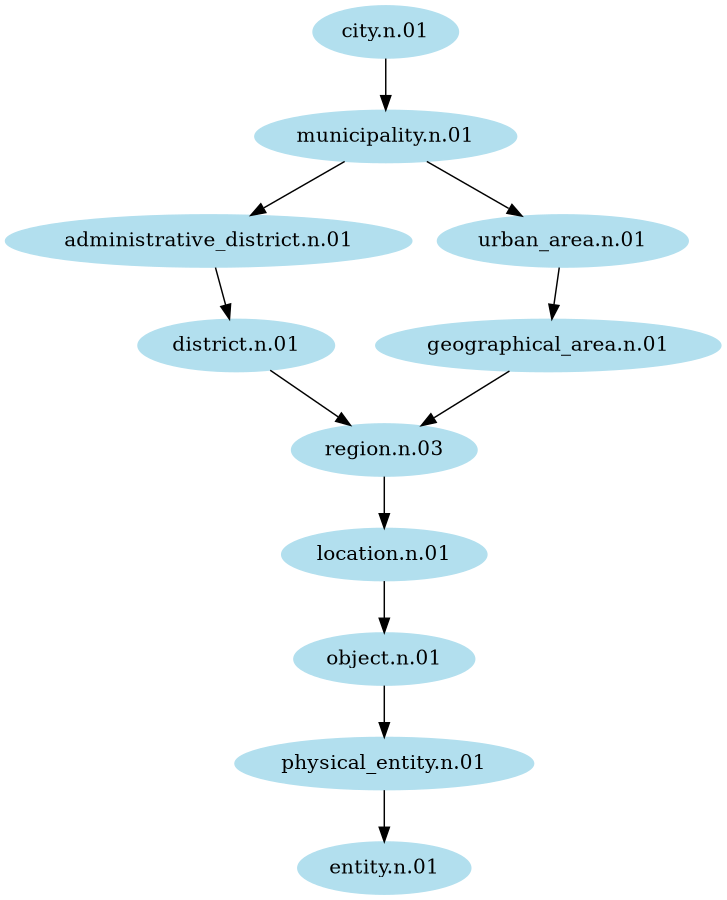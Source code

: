 digraph unix {
	node [color=lightblue2 style=filled]
	size="6,6"
	"city.n.01" -> "municipality.n.01"
	"municipality.n.01" -> "administrative_district.n.01"
	"administrative_district.n.01" -> "district.n.01"
	"district.n.01" -> "region.n.03"
	"region.n.03" -> "location.n.01"
	"location.n.01" -> "object.n.01"
	"object.n.01" -> "physical_entity.n.01"
	"physical_entity.n.01" -> "entity.n.01"
	"municipality.n.01" -> "urban_area.n.01"
	"urban_area.n.01" -> "geographical_area.n.01"
	"geographical_area.n.01" -> "region.n.03"
}
